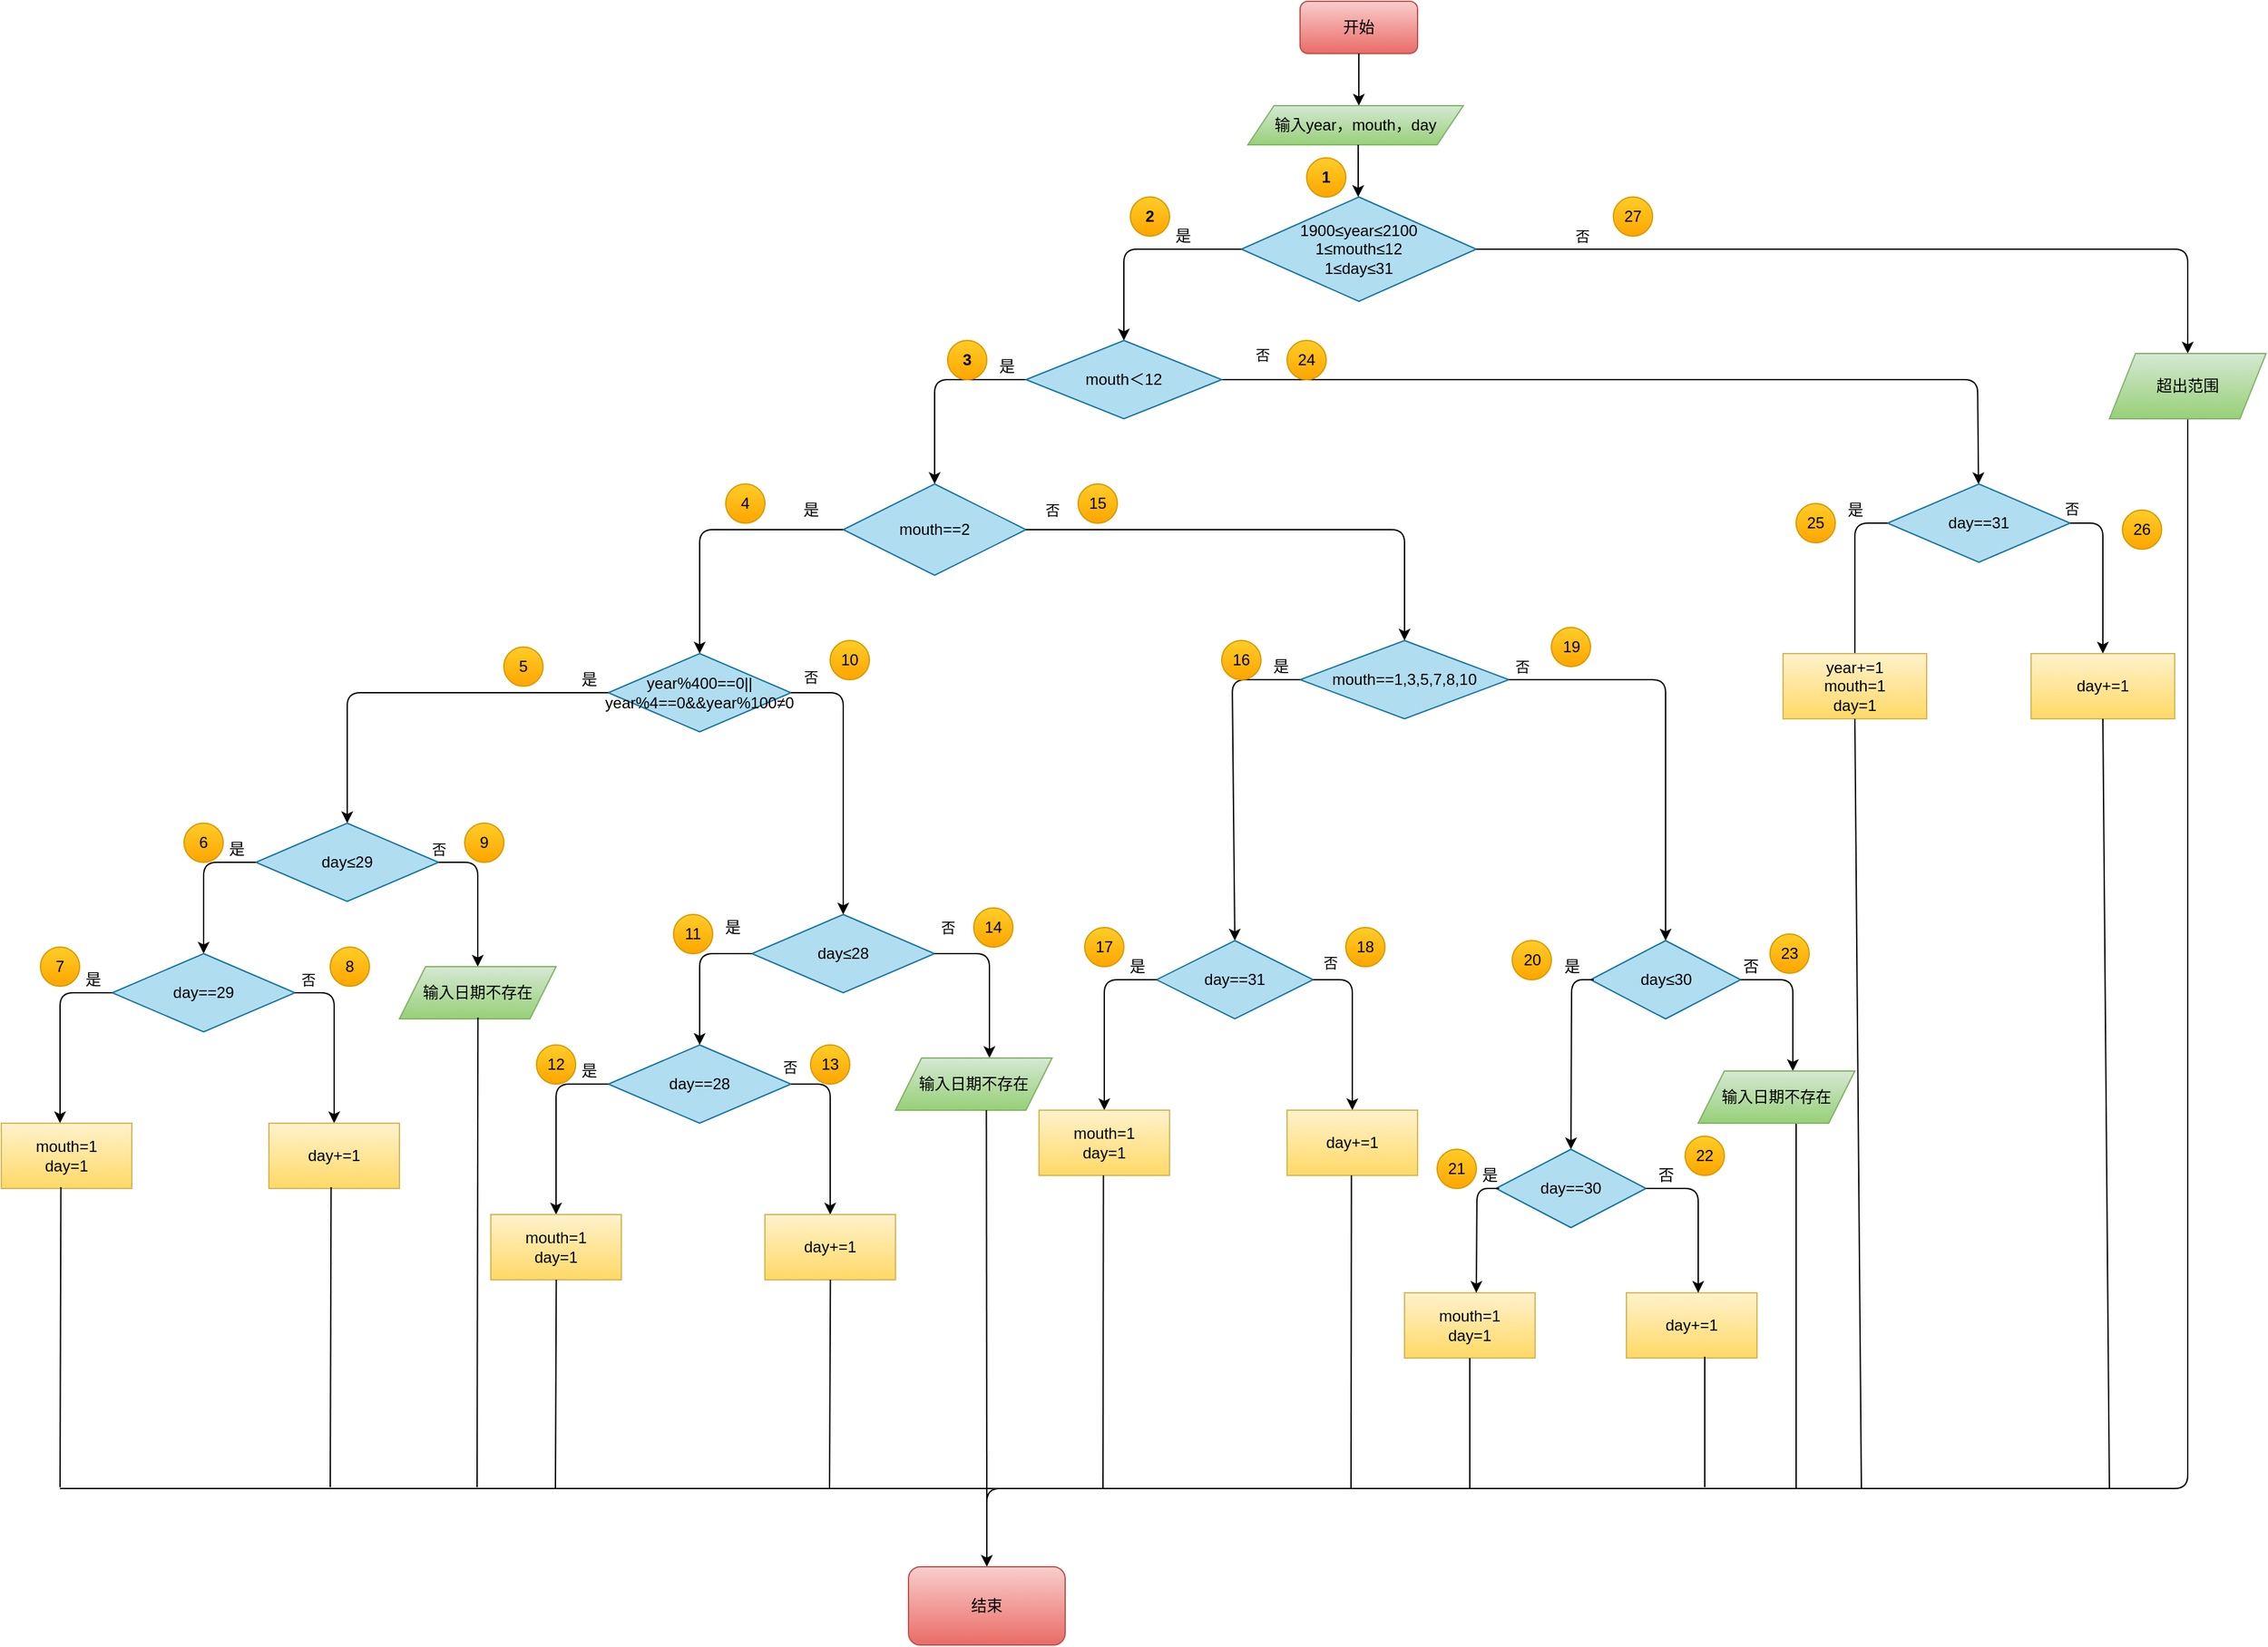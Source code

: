 <mxfile version="14.7.2" type="github">
  <diagram id="T51t9eW_9UwbqFa1eaOi" name="Page-1">
    <mxGraphModel dx="1695" dy="458" grid="1" gridSize="10" guides="1" tooltips="1" connect="1" arrows="1" fold="1" page="1" pageScale="1" pageWidth="827" pageHeight="1169" math="0" shadow="0">
      <root>
        <mxCell id="0" />
        <mxCell id="1" parent="0" />
        <mxCell id="XTLYALUPvkwXILoR0wDb-1" value="开始" style="rounded=1;whiteSpace=wrap;html=1;fillColor=#f8cecc;strokeColor=#b85450;gradientColor=#ea6b66;" parent="1" vertex="1">
          <mxGeometry x="330" y="30" width="90" height="40" as="geometry" />
        </mxCell>
        <mxCell id="XTLYALUPvkwXILoR0wDb-2" value="" style="endArrow=classic;html=1;exitX=0.5;exitY=1;exitDx=0;exitDy=0;" parent="1" source="XTLYALUPvkwXILoR0wDb-1" edge="1">
          <mxGeometry width="50" height="50" relative="1" as="geometry">
            <mxPoint x="360" y="140" as="sourcePoint" />
            <mxPoint x="375" y="110" as="targetPoint" />
          </mxGeometry>
        </mxCell>
        <mxCell id="XTLYALUPvkwXILoR0wDb-3" value="1900≤year≤2100&lt;br&gt;1≤mouth≤12&lt;br&gt;1≤day≤31" style="rhombus;whiteSpace=wrap;html=1;fillColor=#b1ddf0;strokeColor=#10739e;" parent="1" vertex="1">
          <mxGeometry x="285" y="180" width="180" height="80" as="geometry" />
        </mxCell>
        <mxCell id="XTLYALUPvkwXILoR0wDb-5" value="输入year，mouth，day" style="shape=parallelogram;perimeter=parallelogramPerimeter;whiteSpace=wrap;html=1;fixedSize=1;fillColor=#d5e8d4;strokeColor=#82b366;gradientColor=#97d077;" parent="1" vertex="1">
          <mxGeometry x="290" y="110" width="165" height="30" as="geometry" />
        </mxCell>
        <mxCell id="XTLYALUPvkwXILoR0wDb-11" value="" style="endArrow=classic;html=1;exitX=0.5;exitY=1;exitDx=0;exitDy=0;" parent="1" edge="1">
          <mxGeometry width="50" height="50" relative="1" as="geometry">
            <mxPoint x="374.5" y="140" as="sourcePoint" />
            <mxPoint x="374.5" y="180" as="targetPoint" />
          </mxGeometry>
        </mxCell>
        <mxCell id="XTLYALUPvkwXILoR0wDb-12" value="" style="endArrow=classic;html=1;exitX=0;exitY=0.5;exitDx=0;exitDy=0;entryX=0.5;entryY=0;entryDx=0;entryDy=0;" parent="1" source="XTLYALUPvkwXILoR0wDb-19" target="XTLYALUPvkwXILoR0wDb-20" edge="1">
          <mxGeometry width="50" height="50" relative="1" as="geometry">
            <mxPoint x="50" y="360" as="sourcePoint" />
            <mxPoint x="50" y="400" as="targetPoint" />
            <Array as="points">
              <mxPoint x="50" y="320" />
            </Array>
          </mxGeometry>
        </mxCell>
        <mxCell id="XTLYALUPvkwXILoR0wDb-14" value="" style="endArrow=classic;html=1;exitX=0.5;exitY=1;exitDx=0;exitDy=0;entryX=0.5;entryY=0;entryDx=0;entryDy=0;" parent="1" source="XTLYALUPvkwXILoR0wDb-17" target="YAsFX3J-B_crxhLqqsgu-51" edge="1">
          <mxGeometry width="50" height="50" relative="1" as="geometry">
            <mxPoint x="899.5" y="390" as="sourcePoint" />
            <mxPoint x="90" y="1230" as="targetPoint" />
            <Array as="points">
              <mxPoint x="1010" y="1170" />
              <mxPoint x="90" y="1170" />
            </Array>
          </mxGeometry>
        </mxCell>
        <mxCell id="XTLYALUPvkwXILoR0wDb-15" value="" style="endArrow=classic;html=1;exitX=1;exitY=0.5;exitDx=0;exitDy=0;" parent="1" source="XTLYALUPvkwXILoR0wDb-19" target="XTLYALUPvkwXILoR0wDb-29" edge="1">
          <mxGeometry width="50" height="50" relative="1" as="geometry">
            <mxPoint x="320" y="340" as="sourcePoint" />
            <mxPoint x="590" y="440" as="targetPoint" />
            <Array as="points">
              <mxPoint x="849" y="320" />
            </Array>
          </mxGeometry>
        </mxCell>
        <mxCell id="XTLYALUPvkwXILoR0wDb-16" value="" style="endArrow=classic;html=1;exitX=1;exitY=0.5;exitDx=0;exitDy=0;entryX=0.5;entryY=0;entryDx=0;entryDy=0;" parent="1" source="XTLYALUPvkwXILoR0wDb-3" target="XTLYALUPvkwXILoR0wDb-17" edge="1">
          <mxGeometry width="50" height="50" relative="1" as="geometry">
            <mxPoint x="390" y="260" as="sourcePoint" />
            <mxPoint x="610" y="290" as="targetPoint" />
            <Array as="points">
              <mxPoint x="1010" y="220" />
            </Array>
          </mxGeometry>
        </mxCell>
        <mxCell id="XTLYALUPvkwXILoR0wDb-48" value="否" style="edgeLabel;html=1;align=center;verticalAlign=middle;resizable=0;points=[];" parent="XTLYALUPvkwXILoR0wDb-16" vertex="1" connectable="0">
          <mxGeometry x="-0.719" relative="1" as="geometry">
            <mxPoint x="-7" y="-10" as="offset" />
          </mxGeometry>
        </mxCell>
        <mxCell id="XTLYALUPvkwXILoR0wDb-17" value="超出范围" style="shape=parallelogram;perimeter=parallelogramPerimeter;whiteSpace=wrap;html=1;fixedSize=1;gradientColor=#97d077;fillColor=#d5e8d4;strokeColor=#82b366;" parent="1" vertex="1">
          <mxGeometry x="950" y="300" width="120" height="50" as="geometry" />
        </mxCell>
        <mxCell id="XTLYALUPvkwXILoR0wDb-18" value="" style="endArrow=classic;html=1;exitX=0;exitY=0.5;exitDx=0;exitDy=0;" parent="1" source="XTLYALUPvkwXILoR0wDb-3" target="XTLYALUPvkwXILoR0wDb-19" edge="1">
          <mxGeometry width="50" height="50" relative="1" as="geometry">
            <mxPoint x="390" y="260" as="sourcePoint" />
            <mxPoint x="-60" y="340" as="targetPoint" />
            <Array as="points">
              <mxPoint x="195" y="220" />
            </Array>
          </mxGeometry>
        </mxCell>
        <mxCell id="XTLYALUPvkwXILoR0wDb-19" value="mouth＜12" style="rhombus;whiteSpace=wrap;html=1;fillColor=#b1ddf0;strokeColor=#10739e;" parent="1" vertex="1">
          <mxGeometry x="120" y="290" width="150" height="60" as="geometry" />
        </mxCell>
        <mxCell id="XTLYALUPvkwXILoR0wDb-20" value="mouth==2" style="rhombus;whiteSpace=wrap;html=1;fillColor=#b1ddf0;strokeColor=#10739e;" parent="1" vertex="1">
          <mxGeometry x="-20" y="400" width="140" height="70" as="geometry" />
        </mxCell>
        <mxCell id="XTLYALUPvkwXILoR0wDb-21" value="" style="endArrow=classic;html=1;exitX=0;exitY=0.5;exitDx=0;exitDy=0;" parent="1" source="XTLYALUPvkwXILoR0wDb-20" edge="1">
          <mxGeometry width="50" height="50" relative="1" as="geometry">
            <mxPoint x="-10" y="440" as="sourcePoint" />
            <mxPoint x="-130" y="530" as="targetPoint" />
            <Array as="points">
              <mxPoint x="-130" y="435" />
            </Array>
          </mxGeometry>
        </mxCell>
        <mxCell id="XTLYALUPvkwXILoR0wDb-22" value="year%400==0||&lt;br&gt;year%4==0&amp;amp;&amp;amp;year%100≠0" style="rhombus;whiteSpace=wrap;html=1;fillColor=#b1ddf0;strokeColor=#10739e;" parent="1" vertex="1">
          <mxGeometry x="-200" y="530" width="140" height="60" as="geometry" />
        </mxCell>
        <mxCell id="XTLYALUPvkwXILoR0wDb-23" value="" style="endArrow=classic;html=1;" parent="1" target="YAsFX3J-B_crxhLqqsgu-10" edge="1">
          <mxGeometry width="50" height="50" relative="1" as="geometry">
            <mxPoint x="-200" y="560" as="sourcePoint" />
            <mxPoint x="-370" y="640" as="targetPoint" />
            <Array as="points">
              <mxPoint x="-400" y="560" />
            </Array>
          </mxGeometry>
        </mxCell>
        <mxCell id="XTLYALUPvkwXILoR0wDb-26" value="mouth==1,3,5,7,8,10" style="rhombus;whiteSpace=wrap;html=1;fillColor=#b1ddf0;strokeColor=#10739e;" parent="1" vertex="1">
          <mxGeometry x="330" y="520" width="160" height="60" as="geometry" />
        </mxCell>
        <mxCell id="XTLYALUPvkwXILoR0wDb-28" value="" style="endArrow=classic;html=1;exitX=1;exitY=0.5;exitDx=0;exitDy=0;entryX=0.5;entryY=0;entryDx=0;entryDy=0;" parent="1" source="XTLYALUPvkwXILoR0wDb-20" target="XTLYALUPvkwXILoR0wDb-26" edge="1">
          <mxGeometry width="50" height="50" relative="1" as="geometry">
            <mxPoint x="120" y="430" as="sourcePoint" />
            <mxPoint x="280" y="510" as="targetPoint" />
            <Array as="points">
              <mxPoint x="410" y="435" />
            </Array>
          </mxGeometry>
        </mxCell>
        <mxCell id="XTLYALUPvkwXILoR0wDb-29" value="day==31" style="rhombus;whiteSpace=wrap;html=1;fillColor=#b1ddf0;strokeColor=#10739e;" parent="1" vertex="1">
          <mxGeometry x="780" y="400" width="140" height="60" as="geometry" />
        </mxCell>
        <mxCell id="XTLYALUPvkwXILoR0wDb-30" value="" style="endArrow=classic;html=1;exitX=0;exitY=0.5;exitDx=0;exitDy=0;entryX=0.5;entryY=0;entryDx=0;entryDy=0;" parent="1" target="YAsFX3J-B_crxhLqqsgu-12" edge="1">
          <mxGeometry width="50" height="50" relative="1" as="geometry">
            <mxPoint x="330" y="550" as="sourcePoint" />
            <mxPoint x="270" y="640" as="targetPoint" />
            <Array as="points">
              <mxPoint x="278" y="550" />
            </Array>
          </mxGeometry>
        </mxCell>
        <mxCell id="XTLYALUPvkwXILoR0wDb-31" value="" style="endArrow=classic;html=1;exitX=1;exitY=0.5;exitDx=0;exitDy=0;entryX=0.5;entryY=0;entryDx=0;entryDy=0;" parent="1" source="XTLYALUPvkwXILoR0wDb-26" target="YAsFX3J-B_crxhLqqsgu-13" edge="1">
          <mxGeometry width="50" height="50" relative="1" as="geometry">
            <mxPoint x="414" y="550" as="sourcePoint" />
            <mxPoint x="454" y="720" as="targetPoint" />
            <Array as="points">
              <mxPoint x="610" y="550" />
            </Array>
          </mxGeometry>
        </mxCell>
        <mxCell id="XTLYALUPvkwXILoR0wDb-32" value="day≤28" style="rhombus;whiteSpace=wrap;html=1;fillColor=#b1ddf0;strokeColor=#10739e;" parent="1" vertex="1">
          <mxGeometry x="-90" y="730" width="140" height="60" as="geometry" />
        </mxCell>
        <mxCell id="XTLYALUPvkwXILoR0wDb-33" value="" style="endArrow=classic;html=1;exitX=0;exitY=0.5;exitDx=0;exitDy=0;entryX=0.5;entryY=0;entryDx=0;entryDy=0;" parent="1" target="YAsFX3J-B_crxhLqqsgu-30" edge="1">
          <mxGeometry width="50" height="50" relative="1" as="geometry">
            <mxPoint x="-90" y="760" as="sourcePoint" />
            <mxPoint x="-150" y="835" as="targetPoint" />
            <Array as="points">
              <mxPoint x="-130" y="760" />
            </Array>
          </mxGeometry>
        </mxCell>
        <mxCell id="XTLYALUPvkwXILoR0wDb-34" value="" style="endArrow=classic;html=1;exitX=1;exitY=0.5;exitDx=0;exitDy=0;" parent="1" edge="1">
          <mxGeometry width="50" height="50" relative="1" as="geometry">
            <mxPoint x="50" y="760" as="sourcePoint" />
            <mxPoint x="92" y="840" as="targetPoint" />
            <Array as="points">
              <mxPoint x="92" y="760" />
            </Array>
          </mxGeometry>
        </mxCell>
        <mxCell id="XTLYALUPvkwXILoR0wDb-35" value="" style="endArrow=classic;html=1;exitX=1;exitY=0.5;exitDx=0;exitDy=0;" parent="1" edge="1">
          <mxGeometry width="50" height="50" relative="1" as="geometry">
            <mxPoint x="-60" y="560" as="sourcePoint" />
            <mxPoint x="-20" y="730" as="targetPoint" />
            <Array as="points">
              <mxPoint x="-20" y="560" />
            </Array>
          </mxGeometry>
        </mxCell>
        <mxCell id="XTLYALUPvkwXILoR0wDb-36" value="" style="endArrow=classic;html=1;exitX=0;exitY=0.5;exitDx=0;exitDy=0;" parent="1" edge="1" source="XTLYALUPvkwXILoR0wDb-29">
          <mxGeometry width="50" height="50" relative="1" as="geometry">
            <mxPoint x="770" y="430" as="sourcePoint" />
            <mxPoint x="755" y="540" as="targetPoint" />
            <Array as="points">
              <mxPoint x="755" y="430" />
            </Array>
          </mxGeometry>
        </mxCell>
        <mxCell id="XTLYALUPvkwXILoR0wDb-37" value="" style="endArrow=classic;html=1;entryX=0.5;entryY=0;entryDx=0;entryDy=0;" parent="1" target="XTLYALUPvkwXILoR0wDb-39" edge="1">
          <mxGeometry width="50" height="50" relative="1" as="geometry">
            <mxPoint x="920" y="430" as="sourcePoint" />
            <mxPoint x="915" y="520" as="targetPoint" />
            <Array as="points">
              <mxPoint x="945" y="430" />
            </Array>
          </mxGeometry>
        </mxCell>
        <mxCell id="XTLYALUPvkwXILoR0wDb-39" value="day+=1" style="rounded=0;whiteSpace=wrap;html=1;gradientColor=#ffd966;fillColor=#fff2cc;strokeColor=#d6b656;" parent="1" vertex="1">
          <mxGeometry x="890" y="530" width="110" height="50" as="geometry" />
        </mxCell>
        <mxCell id="XTLYALUPvkwXILoR0wDb-43" value="year+=1&lt;br&gt;mouth=1&lt;br&gt;day=1" style="rounded=0;whiteSpace=wrap;html=1;gradientColor=#ffd966;fillColor=#fff2cc;strokeColor=#d6b656;" parent="1" vertex="1">
          <mxGeometry x="700" y="530" width="110" height="50" as="geometry" />
        </mxCell>
        <mxCell id="XTLYALUPvkwXILoR0wDb-47" value="是" style="text;html=1;align=center;verticalAlign=middle;resizable=0;points=[];autosize=1;strokeColor=none;" parent="1" vertex="1">
          <mxGeometry x="225" y="200" width="30" height="20" as="geometry" />
        </mxCell>
        <mxCell id="XTLYALUPvkwXILoR0wDb-49" value="是" style="text;html=1;align=center;verticalAlign=middle;resizable=0;points=[];autosize=1;strokeColor=none;" parent="1" vertex="1">
          <mxGeometry x="740" y="410" width="30" height="20" as="geometry" />
        </mxCell>
        <mxCell id="XTLYALUPvkwXILoR0wDb-50" value="是" style="text;html=1;align=center;verticalAlign=middle;resizable=0;points=[];autosize=1;strokeColor=none;" parent="1" vertex="1">
          <mxGeometry x="90" y="300" width="30" height="20" as="geometry" />
        </mxCell>
        <mxCell id="XTLYALUPvkwXILoR0wDb-51" value="否" style="edgeLabel;html=1;align=center;verticalAlign=middle;resizable=0;points=[];" parent="1" vertex="1" connectable="0">
          <mxGeometry x="290" y="250" as="geometry">
            <mxPoint x="11" y="51" as="offset" />
          </mxGeometry>
        </mxCell>
        <mxCell id="XTLYALUPvkwXILoR0wDb-52" value="否" style="edgeLabel;html=1;align=center;verticalAlign=middle;resizable=0;points=[];" parent="1" vertex="1" connectable="0">
          <mxGeometry x="140" y="420" as="geometry" />
        </mxCell>
        <mxCell id="XTLYALUPvkwXILoR0wDb-53" value="是" style="text;html=1;align=center;verticalAlign=middle;resizable=0;points=[];autosize=1;strokeColor=none;" parent="1" vertex="1">
          <mxGeometry x="-60" y="410" width="30" height="20" as="geometry" />
        </mxCell>
        <mxCell id="YAsFX3J-B_crxhLqqsgu-1" value="是" style="text;html=1;align=center;verticalAlign=middle;resizable=0;points=[];autosize=1;strokeColor=none;" parent="1" vertex="1">
          <mxGeometry x="300" y="530" width="30" height="20" as="geometry" />
        </mxCell>
        <mxCell id="YAsFX3J-B_crxhLqqsgu-2" value="否" style="edgeLabel;html=1;align=center;verticalAlign=middle;resizable=0;points=[];" parent="1" vertex="1" connectable="0">
          <mxGeometry x="240" y="440" as="geometry">
            <mxPoint x="260" y="100" as="offset" />
          </mxGeometry>
        </mxCell>
        <mxCell id="YAsFX3J-B_crxhLqqsgu-3" value="是" style="text;html=1;align=center;verticalAlign=middle;resizable=0;points=[];autosize=1;strokeColor=none;" parent="1" vertex="1">
          <mxGeometry x="-230" y="540" width="30" height="20" as="geometry" />
        </mxCell>
        <mxCell id="YAsFX3J-B_crxhLqqsgu-4" value="否" style="edgeLabel;html=1;align=center;verticalAlign=middle;resizable=0;points=[];" parent="1" vertex="1" connectable="0">
          <mxGeometry x="100" y="460" as="geometry">
            <mxPoint x="-145" y="88" as="offset" />
          </mxGeometry>
        </mxCell>
        <mxCell id="YAsFX3J-B_crxhLqqsgu-5" value="否" style="edgeLabel;html=1;align=center;verticalAlign=middle;resizable=0;points=[];" parent="1" vertex="1" connectable="0">
          <mxGeometry x="400" y="480" as="geometry">
            <mxPoint x="-47" y="287" as="offset" />
          </mxGeometry>
        </mxCell>
        <mxCell id="YAsFX3J-B_crxhLqqsgu-6" value="是" style="text;html=1;align=center;verticalAlign=middle;resizable=0;points=[];autosize=1;strokeColor=none;" parent="1" vertex="1">
          <mxGeometry x="190" y="760" width="30" height="20" as="geometry" />
        </mxCell>
        <mxCell id="YAsFX3J-B_crxhLqqsgu-7" value="否" style="edgeLabel;html=1;align=center;verticalAlign=middle;resizable=0;points=[];" parent="1" vertex="1" connectable="0">
          <mxGeometry x="300" y="430" as="geometry">
            <mxPoint x="621" y="-11" as="offset" />
          </mxGeometry>
        </mxCell>
        <mxCell id="YAsFX3J-B_crxhLqqsgu-8" value="输入日期不存在" style="shape=parallelogram;perimeter=parallelogramPerimeter;whiteSpace=wrap;html=1;fixedSize=1;gradientColor=#97d077;fillColor=#d5e8d4;strokeColor=#82b366;" parent="1" vertex="1">
          <mxGeometry x="20" y="840" width="120" height="40" as="geometry" />
        </mxCell>
        <mxCell id="YAsFX3J-B_crxhLqqsgu-10" value="day≤29" style="rhombus;whiteSpace=wrap;html=1;fillColor=#b1ddf0;strokeColor=#10739e;" parent="1" vertex="1">
          <mxGeometry x="-470" y="660" width="140" height="60" as="geometry" />
        </mxCell>
        <mxCell id="YAsFX3J-B_crxhLqqsgu-11" value="" style="endArrow=classic;html=1;exitX=0;exitY=0.5;exitDx=0;exitDy=0;entryX=0.5;entryY=0;entryDx=0;entryDy=0;" parent="1" source="YAsFX3J-B_crxhLqqsgu-10" target="YAsFX3J-B_crxhLqqsgu-37" edge="1">
          <mxGeometry width="50" height="50" relative="1" as="geometry">
            <mxPoint x="-550" y="685" as="sourcePoint" />
            <mxPoint x="-610" y="770" as="targetPoint" />
            <Array as="points">
              <mxPoint x="-510" y="690" />
            </Array>
          </mxGeometry>
        </mxCell>
        <mxCell id="YAsFX3J-B_crxhLqqsgu-12" value="day==31" style="rhombus;whiteSpace=wrap;html=1;fillColor=#b1ddf0;strokeColor=#10739e;" parent="1" vertex="1">
          <mxGeometry x="220" y="750" width="120" height="60" as="geometry" />
        </mxCell>
        <mxCell id="YAsFX3J-B_crxhLqqsgu-13" value="day≤30" style="rhombus;whiteSpace=wrap;html=1;fillColor=#b1ddf0;strokeColor=#10739e;" parent="1" vertex="1">
          <mxGeometry x="552.5" y="750" width="115" height="60" as="geometry" />
        </mxCell>
        <mxCell id="YAsFX3J-B_crxhLqqsgu-14" value="" style="endArrow=classic;html=1;exitX=0;exitY=0.5;exitDx=0;exitDy=0;" parent="1" edge="1">
          <mxGeometry width="50" height="50" relative="1" as="geometry">
            <mxPoint x="220" y="780" as="sourcePoint" />
            <mxPoint x="180" y="880" as="targetPoint" />
            <Array as="points">
              <mxPoint x="180" y="780" />
            </Array>
          </mxGeometry>
        </mxCell>
        <mxCell id="YAsFX3J-B_crxhLqqsgu-15" value="" style="endArrow=classic;html=1;entryX=0.5;entryY=0;entryDx=0;entryDy=0;" parent="1" target="CbWs_5sg9MuyIW4WM9OZ-2" edge="1">
          <mxGeometry width="50" height="50" relative="1" as="geometry">
            <mxPoint x="555" y="780" as="sourcePoint" />
            <mxPoint x="530" y="910" as="targetPoint" />
            <Array as="points">
              <mxPoint x="538" y="780" />
            </Array>
          </mxGeometry>
        </mxCell>
        <mxCell id="YAsFX3J-B_crxhLqqsgu-16" value="" style="endArrow=classic;html=1;exitX=1;exitY=0.5;exitDx=0;exitDy=0;" parent="1" edge="1">
          <mxGeometry width="50" height="50" relative="1" as="geometry">
            <mxPoint x="667.5" y="780" as="sourcePoint" />
            <mxPoint x="707.5" y="850" as="targetPoint" />
            <Array as="points">
              <mxPoint x="707.5" y="780" />
            </Array>
          </mxGeometry>
        </mxCell>
        <mxCell id="YAsFX3J-B_crxhLqqsgu-17" value="" style="endArrow=classic;html=1;exitX=1;exitY=0.5;exitDx=0;exitDy=0;entryX=0.5;entryY=0;entryDx=0;entryDy=0;" parent="1" target="YAsFX3J-B_crxhLqqsgu-21" edge="1">
          <mxGeometry width="50" height="50" relative="1" as="geometry">
            <mxPoint x="340" y="780" as="sourcePoint" />
            <mxPoint x="380" y="880" as="targetPoint" />
            <Array as="points">
              <mxPoint x="370" y="780" />
            </Array>
          </mxGeometry>
        </mxCell>
        <mxCell id="YAsFX3J-B_crxhLqqsgu-18" value="是" style="text;html=1;align=center;verticalAlign=middle;resizable=0;points=[];autosize=1;strokeColor=none;" parent="1" vertex="1">
          <mxGeometry x="522.5" y="760" width="30" height="20" as="geometry" />
        </mxCell>
        <mxCell id="YAsFX3J-B_crxhLqqsgu-19" value="否" style="text;html=1;align=center;verticalAlign=middle;resizable=0;points=[];autosize=1;strokeColor=none;" parent="1" vertex="1">
          <mxGeometry x="595" y="920" width="30" height="20" as="geometry" />
        </mxCell>
        <mxCell id="YAsFX3J-B_crxhLqqsgu-20" value="mouth=1&lt;br&gt;day=1" style="rounded=0;whiteSpace=wrap;html=1;gradientColor=#ffd966;fillColor=#fff2cc;strokeColor=#d6b656;" parent="1" vertex="1">
          <mxGeometry x="130" y="880" width="100" height="50" as="geometry" />
        </mxCell>
        <mxCell id="YAsFX3J-B_crxhLqqsgu-21" value="day+=1" style="rounded=0;whiteSpace=wrap;html=1;gradientColor=#ffd966;fillColor=#fff2cc;strokeColor=#d6b656;" parent="1" vertex="1">
          <mxGeometry x="320" y="880" width="100" height="50" as="geometry" />
        </mxCell>
        <mxCell id="YAsFX3J-B_crxhLqqsgu-22" value="mouth=1&lt;br&gt;day=1" style="rounded=0;whiteSpace=wrap;html=1;gradientColor=#ffd966;fillColor=#fff2cc;strokeColor=#d6b656;" parent="1" vertex="1">
          <mxGeometry x="410" y="1020" width="100" height="50" as="geometry" />
        </mxCell>
        <mxCell id="YAsFX3J-B_crxhLqqsgu-23" value="day+=1" style="rounded=0;whiteSpace=wrap;html=1;gradientColor=#ffd966;fillColor=#fff2cc;strokeColor=#d6b656;" parent="1" vertex="1">
          <mxGeometry x="580" y="1020" width="100" height="50" as="geometry" />
        </mxCell>
        <mxCell id="YAsFX3J-B_crxhLqqsgu-30" value="day==28" style="rhombus;whiteSpace=wrap;html=1;fillColor=#b1ddf0;strokeColor=#10739e;" parent="1" vertex="1">
          <mxGeometry x="-200" y="830" width="140" height="60" as="geometry" />
        </mxCell>
        <mxCell id="YAsFX3J-B_crxhLqqsgu-31" value="" style="endArrow=classic;html=1;exitX=0;exitY=0.5;exitDx=0;exitDy=0;" parent="1" edge="1">
          <mxGeometry width="50" height="50" relative="1" as="geometry">
            <mxPoint x="-200" y="860" as="sourcePoint" />
            <mxPoint x="-240" y="960" as="targetPoint" />
            <Array as="points">
              <mxPoint x="-240" y="860" />
            </Array>
          </mxGeometry>
        </mxCell>
        <mxCell id="YAsFX3J-B_crxhLqqsgu-32" value="" style="endArrow=classic;html=1;exitX=1;exitY=0.5;exitDx=0;exitDy=0;entryX=0.5;entryY=0;entryDx=0;entryDy=0;" parent="1" edge="1">
          <mxGeometry width="50" height="50" relative="1" as="geometry">
            <mxPoint x="-60" y="860" as="sourcePoint" />
            <mxPoint x="-30" y="960" as="targetPoint" />
            <Array as="points">
              <mxPoint x="-30" y="860" />
            </Array>
          </mxGeometry>
        </mxCell>
        <mxCell id="YAsFX3J-B_crxhLqqsgu-33" value="mouth=1&lt;br&gt;day=1" style="rounded=0;whiteSpace=wrap;html=1;gradientColor=#ffd966;fillColor=#fff2cc;strokeColor=#d6b656;" parent="1" vertex="1">
          <mxGeometry x="-290" y="960" width="100" height="50" as="geometry" />
        </mxCell>
        <mxCell id="YAsFX3J-B_crxhLqqsgu-34" value="day+=1" style="rounded=0;whiteSpace=wrap;html=1;gradientColor=#ffd966;fillColor=#fff2cc;strokeColor=#d6b656;" parent="1" vertex="1">
          <mxGeometry x="-80" y="960" width="100" height="50" as="geometry" />
        </mxCell>
        <mxCell id="YAsFX3J-B_crxhLqqsgu-37" value="day==29" style="rhombus;whiteSpace=wrap;html=1;fillColor=#b1ddf0;strokeColor=#10739e;" parent="1" vertex="1">
          <mxGeometry x="-580" y="760" width="140" height="60" as="geometry" />
        </mxCell>
        <mxCell id="YAsFX3J-B_crxhLqqsgu-38" value="" style="endArrow=classic;html=1;exitX=1;exitY=0.5;exitDx=0;exitDy=0;" parent="1" edge="1">
          <mxGeometry width="50" height="50" relative="1" as="geometry">
            <mxPoint x="-330" y="690" as="sourcePoint" />
            <mxPoint x="-300" y="770" as="targetPoint" />
            <Array as="points">
              <mxPoint x="-300" y="690" />
            </Array>
          </mxGeometry>
        </mxCell>
        <mxCell id="YAsFX3J-B_crxhLqqsgu-39" value="输入日期不存在" style="shape=parallelogram;perimeter=parallelogramPerimeter;whiteSpace=wrap;html=1;fixedSize=1;gradientColor=#97d077;fillColor=#d5e8d4;strokeColor=#82b366;" parent="1" vertex="1">
          <mxGeometry x="-360" y="770" width="120" height="40" as="geometry" />
        </mxCell>
        <mxCell id="YAsFX3J-B_crxhLqqsgu-40" value="" style="endArrow=classic;html=1;exitX=0;exitY=0.5;exitDx=0;exitDy=0;" parent="1" edge="1">
          <mxGeometry width="50" height="50" relative="1" as="geometry">
            <mxPoint x="-580" y="790" as="sourcePoint" />
            <mxPoint x="-620" y="890" as="targetPoint" />
            <Array as="points">
              <mxPoint x="-620" y="790" />
            </Array>
          </mxGeometry>
        </mxCell>
        <mxCell id="YAsFX3J-B_crxhLqqsgu-41" value="" style="endArrow=classic;html=1;exitX=1;exitY=0.5;exitDx=0;exitDy=0;entryX=0.5;entryY=0;entryDx=0;entryDy=0;" parent="1" edge="1">
          <mxGeometry width="50" height="50" relative="1" as="geometry">
            <mxPoint x="-440" y="790" as="sourcePoint" />
            <mxPoint x="-410" y="890" as="targetPoint" />
            <Array as="points">
              <mxPoint x="-410" y="790" />
            </Array>
          </mxGeometry>
        </mxCell>
        <mxCell id="YAsFX3J-B_crxhLqqsgu-42" value="mouth=1&lt;br&gt;day=1" style="rounded=0;whiteSpace=wrap;html=1;gradientColor=#ffd966;fillColor=#fff2cc;strokeColor=#d6b656;" parent="1" vertex="1">
          <mxGeometry x="-665" y="890" width="100" height="50" as="geometry" />
        </mxCell>
        <mxCell id="YAsFX3J-B_crxhLqqsgu-43" value="day+=1" style="rounded=0;whiteSpace=wrap;html=1;gradientColor=#ffd966;fillColor=#fff2cc;strokeColor=#d6b656;" parent="1" vertex="1">
          <mxGeometry x="-460" y="890" width="100" height="50" as="geometry" />
        </mxCell>
        <mxCell id="YAsFX3J-B_crxhLqqsgu-51" value="结束" style="rounded=1;whiteSpace=wrap;html=1;fillColor=#f8cecc;strokeColor=#b85450;gradientColor=#ea6b66;" parent="1" vertex="1">
          <mxGeometry x="30" y="1230" width="120" height="60" as="geometry" />
        </mxCell>
        <mxCell id="YAsFX3J-B_crxhLqqsgu-53" value="" style="endArrow=none;html=1;exitX=0.5;exitY=1;exitDx=0;exitDy=0;" parent="1" source="YAsFX3J-B_crxhLqqsgu-22" edge="1">
          <mxGeometry width="50" height="50" relative="1" as="geometry">
            <mxPoint x="-20" y="1040" as="sourcePoint" />
            <mxPoint x="460" y="1170" as="targetPoint" />
          </mxGeometry>
        </mxCell>
        <mxCell id="YAsFX3J-B_crxhLqqsgu-55" value="" style="endArrow=none;html=1;exitX=0.5;exitY=1;exitDx=0;exitDy=0;" parent="1" edge="1">
          <mxGeometry width="50" height="50" relative="1" as="geometry">
            <mxPoint x="710" y="870" as="sourcePoint" />
            <mxPoint x="710" y="1170" as="targetPoint" />
          </mxGeometry>
        </mxCell>
        <mxCell id="YAsFX3J-B_crxhLqqsgu-56" value="" style="endArrow=none;html=1;exitX=0.5;exitY=1;exitDx=0;exitDy=0;" parent="1" edge="1" source="XTLYALUPvkwXILoR0wDb-43">
          <mxGeometry width="50" height="50" relative="1" as="geometry">
            <mxPoint x="755" y="579" as="sourcePoint" />
            <mxPoint x="760" y="1170" as="targetPoint" />
          </mxGeometry>
        </mxCell>
        <mxCell id="YAsFX3J-B_crxhLqqsgu-57" value="" style="endArrow=none;html=1;exitX=0.5;exitY=1;exitDx=0;exitDy=0;" parent="1" edge="1">
          <mxGeometry width="50" height="50" relative="1" as="geometry">
            <mxPoint x="369.33" y="930" as="sourcePoint" />
            <mxPoint x="369" y="1170" as="targetPoint" />
          </mxGeometry>
        </mxCell>
        <mxCell id="YAsFX3J-B_crxhLqqsgu-58" value="" style="endArrow=none;html=1;exitX=0.5;exitY=1;exitDx=0;exitDy=0;" parent="1" edge="1">
          <mxGeometry width="50" height="50" relative="1" as="geometry">
            <mxPoint x="179.33" y="930" as="sourcePoint" />
            <mxPoint x="179" y="1170" as="targetPoint" />
          </mxGeometry>
        </mxCell>
        <mxCell id="YAsFX3J-B_crxhLqqsgu-59" value="" style="endArrow=none;html=1;exitX=0.5;exitY=1;exitDx=0;exitDy=0;" parent="1" edge="1">
          <mxGeometry width="50" height="50" relative="1" as="geometry">
            <mxPoint x="89.66" y="880" as="sourcePoint" />
            <mxPoint x="90" y="1180" as="targetPoint" />
          </mxGeometry>
        </mxCell>
        <mxCell id="YAsFX3J-B_crxhLqqsgu-60" value="" style="endArrow=none;html=1;exitX=0.5;exitY=1;exitDx=0;exitDy=0;" parent="1" edge="1">
          <mxGeometry width="50" height="50" relative="1" as="geometry">
            <mxPoint x="-619.34" y="939" as="sourcePoint" />
            <mxPoint x="-620" y="1169" as="targetPoint" />
          </mxGeometry>
        </mxCell>
        <mxCell id="YAsFX3J-B_crxhLqqsgu-61" value="" style="endArrow=none;html=1;exitX=0.5;exitY=1;exitDx=0;exitDy=0;" parent="1" edge="1">
          <mxGeometry width="50" height="50" relative="1" as="geometry">
            <mxPoint x="-412.34" y="939" as="sourcePoint" />
            <mxPoint x="-413" y="1169" as="targetPoint" />
          </mxGeometry>
        </mxCell>
        <mxCell id="YAsFX3J-B_crxhLqqsgu-62" value="" style="endArrow=none;html=1;" parent="1" edge="1">
          <mxGeometry width="50" height="50" relative="1" as="geometry">
            <mxPoint x="90" y="1170" as="sourcePoint" />
            <mxPoint x="-620" y="1170" as="targetPoint" />
          </mxGeometry>
        </mxCell>
        <mxCell id="YAsFX3J-B_crxhLqqsgu-63" value="" style="endArrow=none;html=1;" parent="1" edge="1">
          <mxGeometry width="50" height="50" relative="1" as="geometry">
            <mxPoint x="-220" y="1170" as="sourcePoint" />
            <mxPoint x="220" y="1170" as="targetPoint" />
          </mxGeometry>
        </mxCell>
        <mxCell id="YAsFX3J-B_crxhLqqsgu-64" value="" style="endArrow=none;html=1;exitX=0.5;exitY=1;exitDx=0;exitDy=0;" parent="1" edge="1">
          <mxGeometry width="50" height="50" relative="1" as="geometry">
            <mxPoint x="-29.84" y="1010" as="sourcePoint" />
            <mxPoint x="-30.5" y="1170" as="targetPoint" />
          </mxGeometry>
        </mxCell>
        <mxCell id="YAsFX3J-B_crxhLqqsgu-65" value="" style="endArrow=none;html=1;exitX=0.5;exitY=1;exitDx=0;exitDy=0;" parent="1" edge="1">
          <mxGeometry width="50" height="50" relative="1" as="geometry">
            <mxPoint x="-239.84" y="1010" as="sourcePoint" />
            <mxPoint x="-240.5" y="1170" as="targetPoint" />
          </mxGeometry>
        </mxCell>
        <mxCell id="YAsFX3J-B_crxhLqqsgu-66" value="" style="endArrow=none;html=1;exitX=0.5;exitY=1;exitDx=0;exitDy=0;" parent="1" edge="1">
          <mxGeometry width="50" height="50" relative="1" as="geometry">
            <mxPoint x="-299.84" y="809" as="sourcePoint" />
            <mxPoint x="-300.5" y="1169" as="targetPoint" />
          </mxGeometry>
        </mxCell>
        <mxCell id="YAsFX3J-B_crxhLqqsgu-67" value="是" style="text;html=1;align=center;verticalAlign=middle;resizable=0;points=[];autosize=1;strokeColor=none;" parent="1" vertex="1">
          <mxGeometry x="-120" y="730" width="30" height="20" as="geometry" />
        </mxCell>
        <mxCell id="YAsFX3J-B_crxhLqqsgu-68" value="是" style="text;html=1;align=center;verticalAlign=middle;resizable=0;points=[];autosize=1;strokeColor=none;" parent="1" vertex="1">
          <mxGeometry x="-610" y="770" width="30" height="20" as="geometry" />
        </mxCell>
        <mxCell id="YAsFX3J-B_crxhLqqsgu-69" value="是" style="text;html=1;align=center;verticalAlign=middle;resizable=0;points=[];autosize=1;strokeColor=none;" parent="1" vertex="1">
          <mxGeometry x="-500" y="670" width="30" height="20" as="geometry" />
        </mxCell>
        <mxCell id="YAsFX3J-B_crxhLqqsgu-71" value="否" style="edgeLabel;html=1;align=center;verticalAlign=middle;resizable=0;points=[];" parent="1" vertex="1" connectable="0">
          <mxGeometry x="-330" y="680" as="geometry" />
        </mxCell>
        <mxCell id="YAsFX3J-B_crxhLqqsgu-72" value="否" style="edgeLabel;html=1;align=center;verticalAlign=middle;resizable=0;points=[];" parent="1" vertex="1" connectable="0">
          <mxGeometry x="-430" y="780" as="geometry" />
        </mxCell>
        <mxCell id="YAsFX3J-B_crxhLqqsgu-73" value="否" style="edgeLabel;html=1;align=center;verticalAlign=middle;resizable=0;points=[];" parent="1" vertex="1" connectable="0">
          <mxGeometry x="60" y="740" as="geometry" />
        </mxCell>
        <mxCell id="YAsFX3J-B_crxhLqqsgu-74" value="否" style="edgeLabel;html=1;align=center;verticalAlign=middle;resizable=0;points=[];" parent="1" vertex="1" connectable="0">
          <mxGeometry x="350" y="710" as="geometry">
            <mxPoint x="-411" y="137" as="offset" />
          </mxGeometry>
        </mxCell>
        <mxCell id="YAsFX3J-B_crxhLqqsgu-76" value="是" style="text;html=1;align=center;verticalAlign=middle;resizable=0;points=[];autosize=1;" parent="1" vertex="1">
          <mxGeometry x="-230" y="840" width="30" height="20" as="geometry" />
        </mxCell>
        <mxCell id="YAsFX3J-B_crxhLqqsgu-77" value="" style="endArrow=none;html=1;exitX=0.5;exitY=1;exitDx=0;exitDy=0;" parent="1" edge="1" source="XTLYALUPvkwXILoR0wDb-39">
          <mxGeometry width="50" height="50" relative="1" as="geometry">
            <mxPoint x="914.66" y="580" as="sourcePoint" />
            <mxPoint x="950" y="1170" as="targetPoint" />
          </mxGeometry>
        </mxCell>
        <mxCell id="CbWs_5sg9MuyIW4WM9OZ-1" value="输入日期不存在" style="shape=parallelogram;perimeter=parallelogramPerimeter;whiteSpace=wrap;html=1;fixedSize=1;gradientColor=#97d077;fillColor=#d5e8d4;strokeColor=#82b366;" vertex="1" parent="1">
          <mxGeometry x="635" y="850" width="120" height="40" as="geometry" />
        </mxCell>
        <mxCell id="CbWs_5sg9MuyIW4WM9OZ-2" value="day==30" style="rhombus;whiteSpace=wrap;html=1;fillColor=#b1ddf0;strokeColor=#10739e;" vertex="1" parent="1">
          <mxGeometry x="480" y="910" width="115" height="60" as="geometry" />
        </mxCell>
        <mxCell id="CbWs_5sg9MuyIW4WM9OZ-3" value="" style="endArrow=classic;html=1;" edge="1" parent="1">
          <mxGeometry width="50" height="50" relative="1" as="geometry">
            <mxPoint x="482.5" y="940" as="sourcePoint" />
            <mxPoint x="465" y="1020" as="targetPoint" />
            <Array as="points">
              <mxPoint x="465.5" y="940" />
            </Array>
          </mxGeometry>
        </mxCell>
        <mxCell id="CbWs_5sg9MuyIW4WM9OZ-4" value="" style="endArrow=classic;html=1;exitX=1;exitY=0.5;exitDx=0;exitDy=0;entryX=0.55;entryY=0;entryDx=0;entryDy=0;entryPerimeter=0;" edge="1" parent="1" target="YAsFX3J-B_crxhLqqsgu-23">
          <mxGeometry width="50" height="50" relative="1" as="geometry">
            <mxPoint x="595" y="940" as="sourcePoint" />
            <mxPoint x="635" y="1010" as="targetPoint" />
            <Array as="points">
              <mxPoint x="635" y="940" />
            </Array>
          </mxGeometry>
        </mxCell>
        <mxCell id="CbWs_5sg9MuyIW4WM9OZ-6" value="" style="endArrow=none;html=1;exitX=0.5;exitY=1;exitDx=0;exitDy=0;" edge="1" parent="1">
          <mxGeometry width="50" height="50" relative="1" as="geometry">
            <mxPoint x="640" y="1069" as="sourcePoint" />
            <mxPoint x="640" y="1169" as="targetPoint" />
          </mxGeometry>
        </mxCell>
        <mxCell id="CbWs_5sg9MuyIW4WM9OZ-7" value="是" style="text;html=1;align=center;verticalAlign=middle;resizable=0;points=[];autosize=1;strokeColor=none;" vertex="1" parent="1">
          <mxGeometry x="460" y="920" width="30" height="20" as="geometry" />
        </mxCell>
        <mxCell id="CbWs_5sg9MuyIW4WM9OZ-9" value="否" style="text;html=1;align=center;verticalAlign=middle;resizable=0;points=[];autosize=1;strokeColor=none;" vertex="1" parent="1">
          <mxGeometry x="660" y="760" width="30" height="20" as="geometry" />
        </mxCell>
        <mxCell id="CbWs_5sg9MuyIW4WM9OZ-13" value="&lt;b&gt;2&lt;/b&gt;" style="ellipse;whiteSpace=wrap;html=1;fillColor=#ffcd28;strokeColor=#d79b00;gradientColor=#ffa500;" vertex="1" parent="1">
          <mxGeometry x="200" y="180" width="30" height="30" as="geometry" />
        </mxCell>
        <mxCell id="CbWs_5sg9MuyIW4WM9OZ-14" value="5" style="ellipse;whiteSpace=wrap;html=1;fillColor=#ffcd28;strokeColor=#d79b00;gradientColor=#ffa500;" vertex="1" parent="1">
          <mxGeometry x="-280" y="525" width="30" height="30" as="geometry" />
        </mxCell>
        <mxCell id="CbWs_5sg9MuyIW4WM9OZ-15" value="4" style="ellipse;whiteSpace=wrap;html=1;fillColor=#ffcd28;strokeColor=#d79b00;gradientColor=#ffa500;" vertex="1" parent="1">
          <mxGeometry x="-110" y="400" width="30" height="30" as="geometry" />
        </mxCell>
        <mxCell id="CbWs_5sg9MuyIW4WM9OZ-16" value="&lt;b&gt;3&lt;/b&gt;" style="ellipse;whiteSpace=wrap;html=1;fillColor=#ffcd28;strokeColor=#d79b00;gradientColor=#ffa500;" vertex="1" parent="1">
          <mxGeometry x="60" y="290" width="30" height="30" as="geometry" />
        </mxCell>
        <mxCell id="CbWs_5sg9MuyIW4WM9OZ-17" value="7" style="ellipse;whiteSpace=wrap;html=1;fillColor=#ffcd28;strokeColor=#d79b00;gradientColor=#ffa500;" vertex="1" parent="1">
          <mxGeometry x="-635" y="755" width="30" height="30" as="geometry" />
        </mxCell>
        <mxCell id="CbWs_5sg9MuyIW4WM9OZ-18" value="6" style="ellipse;whiteSpace=wrap;html=1;fillColor=#ffcd28;strokeColor=#d79b00;gradientColor=#ffa500;" vertex="1" parent="1">
          <mxGeometry x="-525" y="660" width="30" height="30" as="geometry" />
        </mxCell>
        <mxCell id="CbWs_5sg9MuyIW4WM9OZ-22" value="22" style="ellipse;whiteSpace=wrap;html=1;fillColor=#ffcd28;strokeColor=#d79b00;gradientColor=#ffa500;" vertex="1" parent="1">
          <mxGeometry x="625" y="900" width="30" height="30" as="geometry" />
        </mxCell>
        <mxCell id="CbWs_5sg9MuyIW4WM9OZ-23" value="18" style="ellipse;whiteSpace=wrap;html=1;fillColor=#ffcd28;strokeColor=#d79b00;gradientColor=#ffa500;" vertex="1" parent="1">
          <mxGeometry x="365" y="740" width="30" height="30" as="geometry" />
        </mxCell>
        <mxCell id="CbWs_5sg9MuyIW4WM9OZ-24" value="27" style="ellipse;whiteSpace=wrap;html=1;fillColor=#ffcd28;strokeColor=#d79b00;gradientColor=#ffa500;" vertex="1" parent="1">
          <mxGeometry x="570" y="180" width="30" height="30" as="geometry" />
        </mxCell>
        <mxCell id="CbWs_5sg9MuyIW4WM9OZ-27" value="10" style="ellipse;whiteSpace=wrap;html=1;fillColor=#ffcd28;strokeColor=#d79b00;gradientColor=#ffa500;" vertex="1" parent="1">
          <mxGeometry x="-30" y="520" width="30" height="30" as="geometry" />
        </mxCell>
        <mxCell id="CbWs_5sg9MuyIW4WM9OZ-29" value="20" style="ellipse;whiteSpace=wrap;html=1;fillColor=#ffcd28;strokeColor=#d79b00;gradientColor=#ffa500;" vertex="1" parent="1">
          <mxGeometry x="492.5" y="750" width="30" height="30" as="geometry" />
        </mxCell>
        <mxCell id="CbWs_5sg9MuyIW4WM9OZ-30" value="16" style="ellipse;whiteSpace=wrap;html=1;fillColor=#ffcd28;strokeColor=#d79b00;gradientColor=#ffa500;" vertex="1" parent="1">
          <mxGeometry x="270" y="520" width="30" height="30" as="geometry" />
        </mxCell>
        <mxCell id="CbWs_5sg9MuyIW4WM9OZ-31" value="14" style="ellipse;whiteSpace=wrap;html=1;fillColor=#ffcd28;strokeColor=#d79b00;gradientColor=#ffa500;" vertex="1" parent="1">
          <mxGeometry x="80" y="725" width="30" height="30" as="geometry" />
        </mxCell>
        <mxCell id="CbWs_5sg9MuyIW4WM9OZ-32" value="17" style="ellipse;whiteSpace=wrap;html=1;fillColor=#ffcd28;strokeColor=#d79b00;gradientColor=#ffa500;" vertex="1" parent="1">
          <mxGeometry x="165" y="740" width="30" height="30" as="geometry" />
        </mxCell>
        <mxCell id="CbWs_5sg9MuyIW4WM9OZ-33" value="13" style="ellipse;whiteSpace=wrap;html=1;fillColor=#ffcd28;strokeColor=#d79b00;gradientColor=#ffa500;" vertex="1" parent="1">
          <mxGeometry x="-45" y="830" width="30" height="30" as="geometry" />
        </mxCell>
        <mxCell id="CbWs_5sg9MuyIW4WM9OZ-34" value="19" style="ellipse;whiteSpace=wrap;html=1;fillColor=#ffcd28;strokeColor=#d79b00;gradientColor=#ffa500;" vertex="1" parent="1">
          <mxGeometry x="522.5" y="510" width="30" height="30" as="geometry" />
        </mxCell>
        <mxCell id="CbWs_5sg9MuyIW4WM9OZ-35" value="24" style="ellipse;whiteSpace=wrap;html=1;fillColor=#ffcd28;strokeColor=#d79b00;gradientColor=#ffa500;" vertex="1" parent="1">
          <mxGeometry x="320" y="290" width="30" height="30" as="geometry" />
        </mxCell>
        <mxCell id="CbWs_5sg9MuyIW4WM9OZ-36" value="26" style="ellipse;whiteSpace=wrap;html=1;fillColor=#ffcd28;strokeColor=#d79b00;gradientColor=#ffa500;" vertex="1" parent="1">
          <mxGeometry x="960" y="420" width="30" height="30" as="geometry" />
        </mxCell>
        <mxCell id="CbWs_5sg9MuyIW4WM9OZ-37" value="23" style="ellipse;whiteSpace=wrap;html=1;fillColor=#ffcd28;strokeColor=#d79b00;gradientColor=#ffa500;" vertex="1" parent="1">
          <mxGeometry x="690" y="745" width="30" height="30" as="geometry" />
        </mxCell>
        <mxCell id="CbWs_5sg9MuyIW4WM9OZ-38" value="8" style="ellipse;whiteSpace=wrap;html=1;fillColor=#ffcd28;strokeColor=#d79b00;gradientColor=#ffa500;" vertex="1" parent="1">
          <mxGeometry x="-413" y="755" width="30" height="30" as="geometry" />
        </mxCell>
        <mxCell id="CbWs_5sg9MuyIW4WM9OZ-39" value="9" style="ellipse;whiteSpace=wrap;html=1;fillColor=#ffcd28;strokeColor=#d79b00;gradientColor=#ffa500;" vertex="1" parent="1">
          <mxGeometry x="-310" y="660" width="30" height="30" as="geometry" />
        </mxCell>
        <mxCell id="CbWs_5sg9MuyIW4WM9OZ-40" value="21" style="ellipse;whiteSpace=wrap;html=1;fillColor=#ffcd28;strokeColor=#d79b00;gradientColor=#ffa500;" vertex="1" parent="1">
          <mxGeometry x="435" y="910" width="30" height="30" as="geometry" />
        </mxCell>
        <mxCell id="CbWs_5sg9MuyIW4WM9OZ-42" value="&lt;b&gt;1&lt;/b&gt;" style="ellipse;whiteSpace=wrap;html=1;fillColor=#ffcd28;strokeColor=#d79b00;gradientColor=#ffa500;" vertex="1" parent="1">
          <mxGeometry x="335" y="150" width="30" height="30" as="geometry" />
        </mxCell>
        <mxCell id="CbWs_5sg9MuyIW4WM9OZ-44" value="11" style="ellipse;whiteSpace=wrap;html=1;fillColor=#ffcd28;strokeColor=#d79b00;gradientColor=#ffa500;" vertex="1" parent="1">
          <mxGeometry x="-150" y="730" width="30" height="30" as="geometry" />
        </mxCell>
        <mxCell id="CbWs_5sg9MuyIW4WM9OZ-45" value="15" style="ellipse;whiteSpace=wrap;html=1;fillColor=#ffcd28;strokeColor=#d79b00;gradientColor=#ffa500;" vertex="1" parent="1">
          <mxGeometry x="160" y="400" width="30" height="30" as="geometry" />
        </mxCell>
        <mxCell id="CbWs_5sg9MuyIW4WM9OZ-46" value="25" style="ellipse;whiteSpace=wrap;html=1;fillColor=#ffcd28;strokeColor=#d79b00;gradientColor=#ffa500;" vertex="1" parent="1">
          <mxGeometry x="710" y="415" width="30" height="30" as="geometry" />
        </mxCell>
        <mxCell id="CbWs_5sg9MuyIW4WM9OZ-47" value="12" style="ellipse;whiteSpace=wrap;html=1;fillColor=#ffcd28;strokeColor=#d79b00;gradientColor=#ffa500;" vertex="1" parent="1">
          <mxGeometry x="-255" y="830" width="30" height="30" as="geometry" />
        </mxCell>
      </root>
    </mxGraphModel>
  </diagram>
</mxfile>
